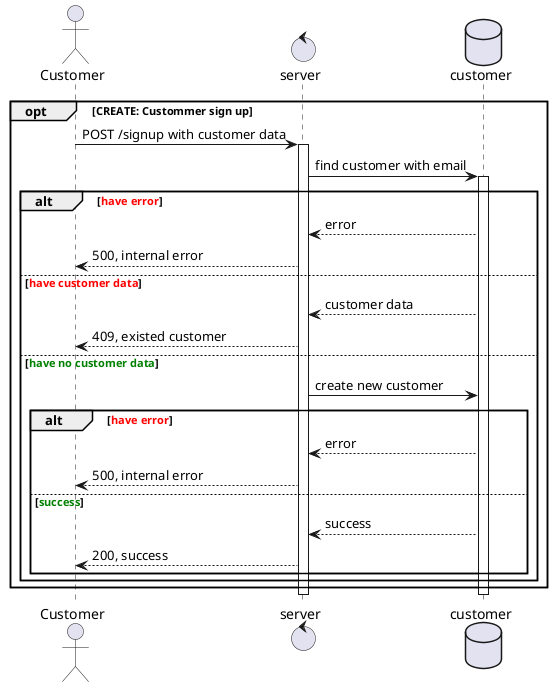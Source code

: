 @startuml signup customer sequence

actor Customer 
control server
database customer

opt CREATE: Custommer sign up
  Customer -> server: POST /signup with customer data
  activate server
      server -> customer: find customer with email
      activate customer
      alt <font color=red>have error</font>
        customer --> server: error
        server --> Customer: 500, internal error
      else <font color=red>have customer data</font>
        customer --> server: customer data
        server --> Customer: 409, existed customer
      else <font color=green>have no customer data</font>
          server -> customer: create new customer
          alt <font color=red>have error</font>
            customer --> server: error
            server --> Customer: 500, internal error
          else <font color=green>success</font>
            customer --> server: success
            server --> Customer: 200, success
          end
      end
    end
    deactivate customer
    deactivate server



@enduml